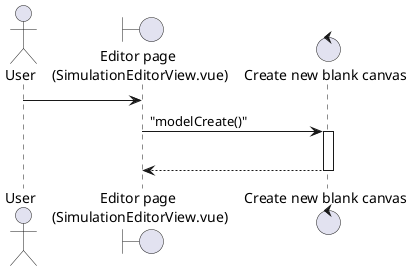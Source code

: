 @startuml "Create Simulation Model"

actor User
boundary "Editor page \n(SimulationEditorView.vue)" as editor
control "Create new blank canvas" as c1

User -> editor

editor -> c1 : "modelCreate()"
activate c1
|||
c1 --> editor
deactivate c1

@enduml
